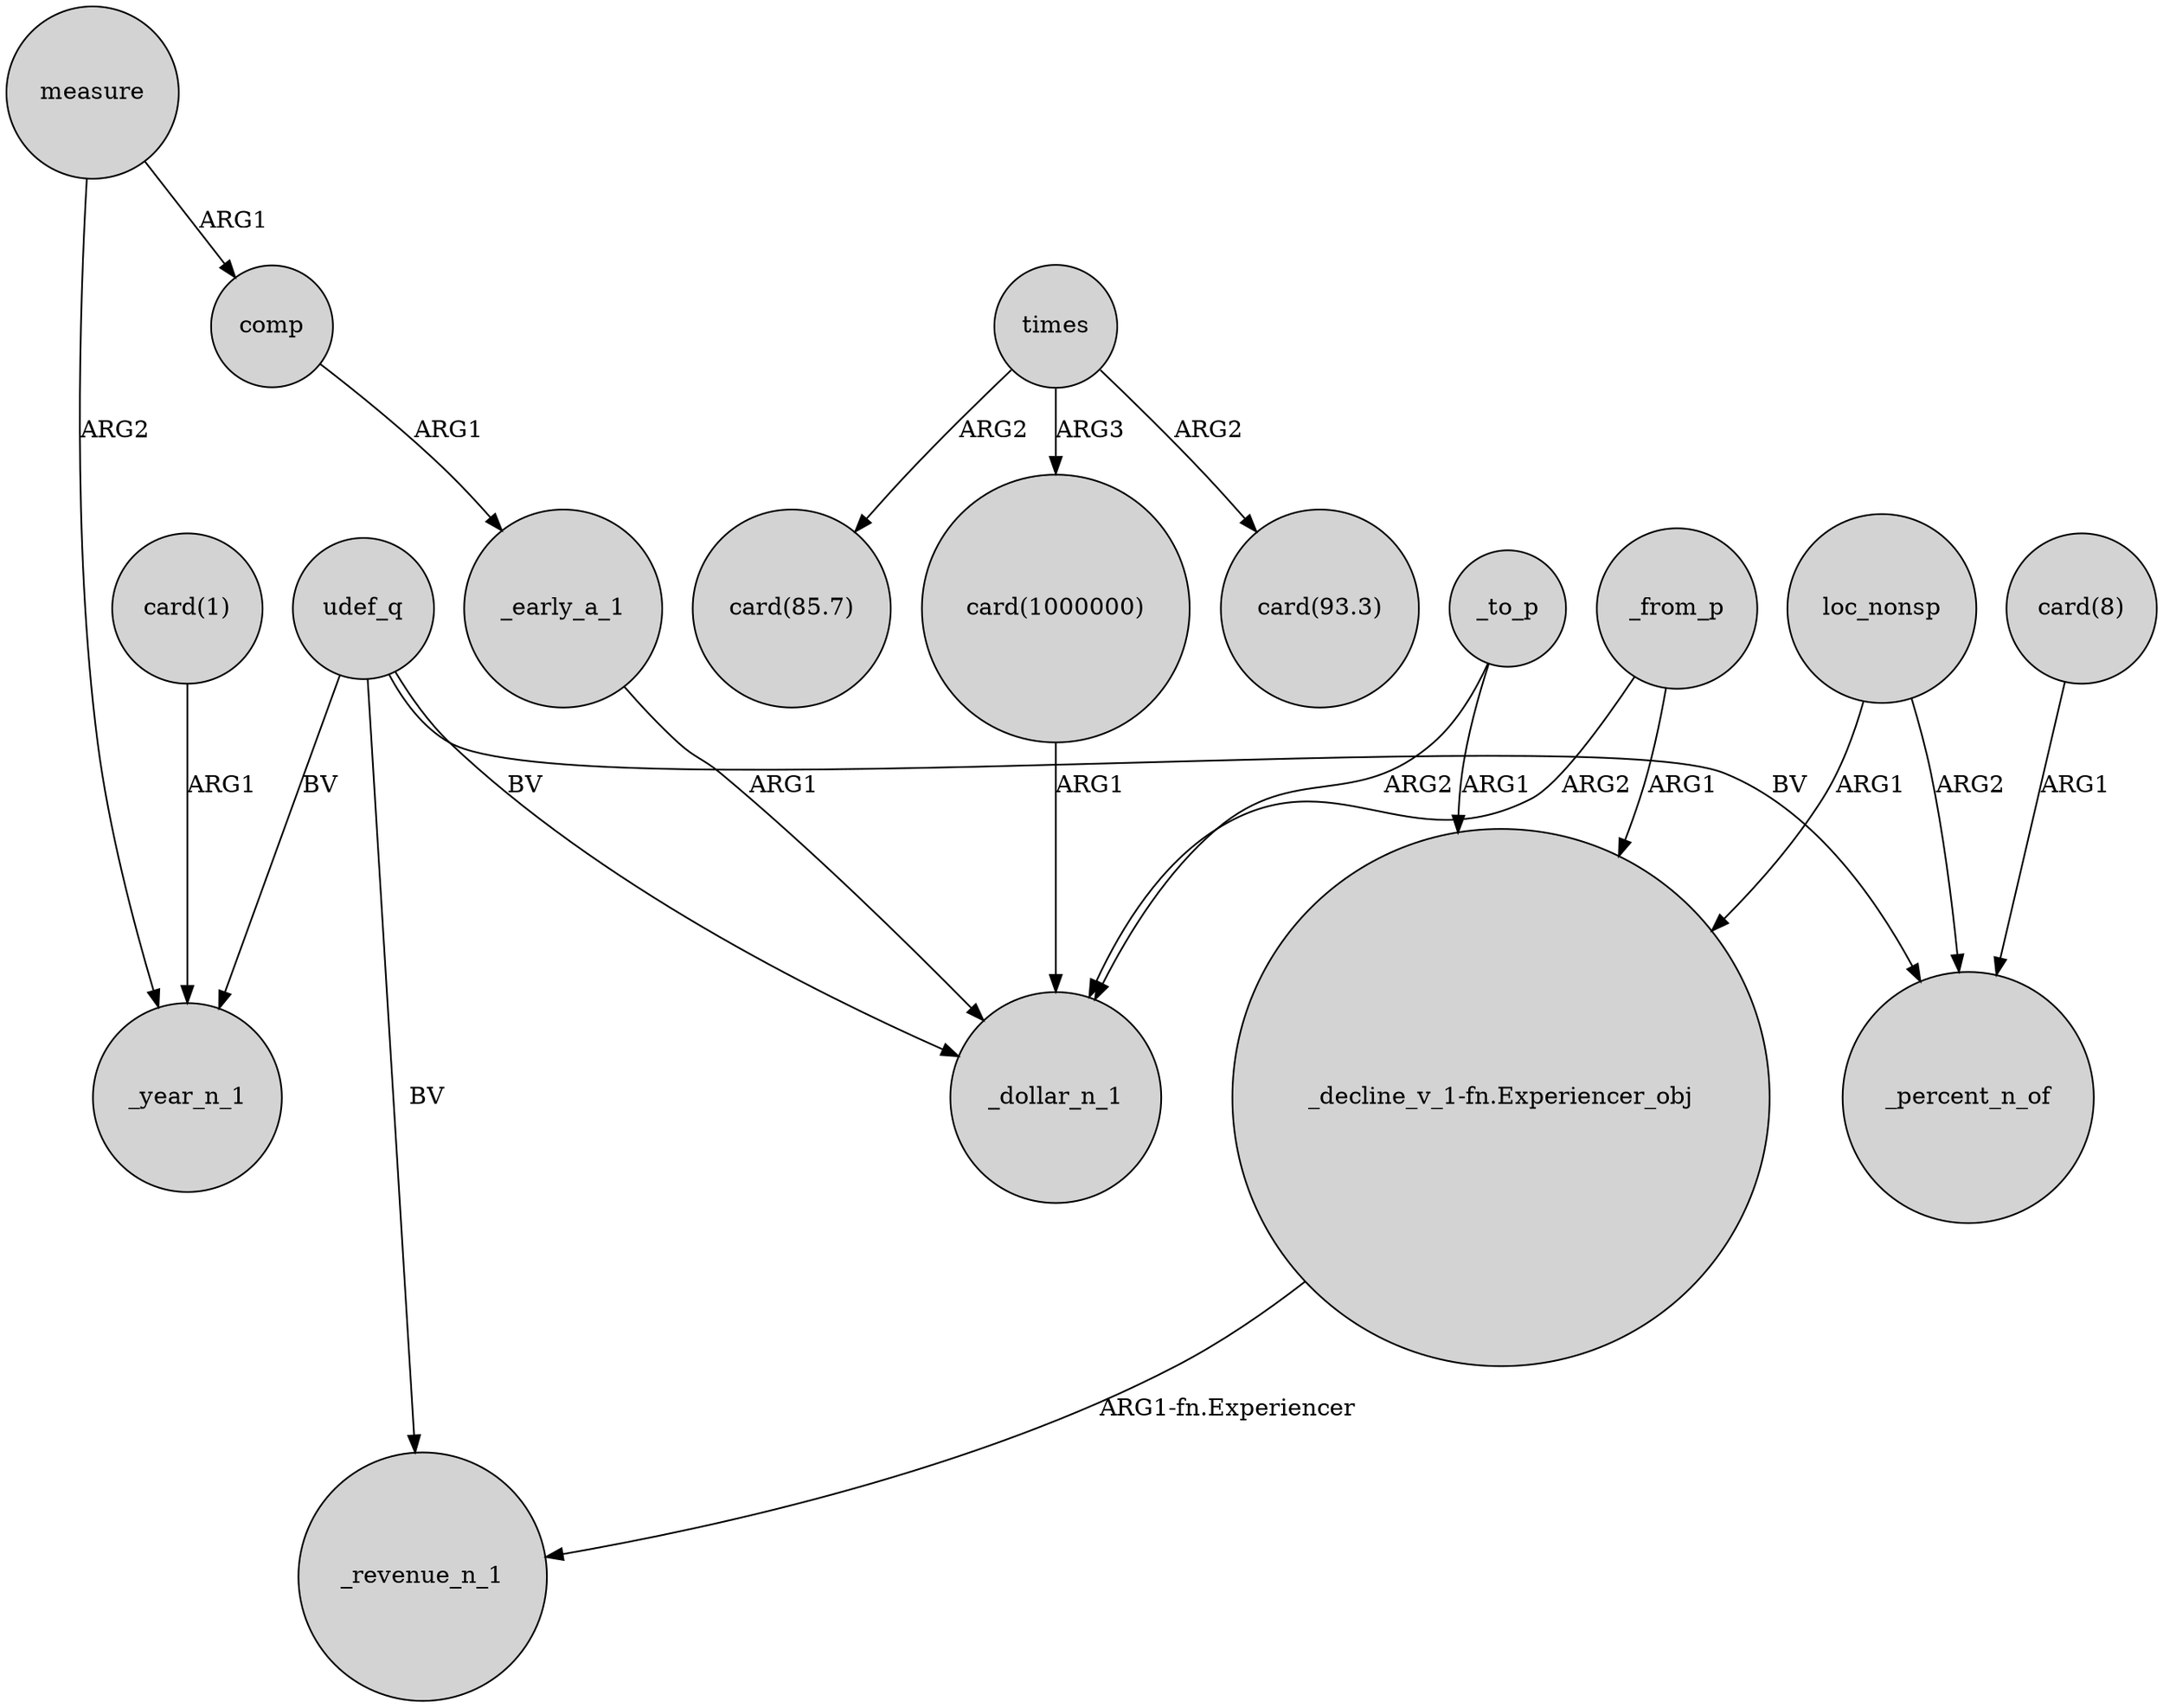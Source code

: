 digraph {
	node [shape=circle style=filled]
	_from_p -> "_decline_v_1-fn.Experiencer_obj" [label=ARG1]
	loc_nonsp -> "_decline_v_1-fn.Experiencer_obj" [label=ARG1]
	times -> "card(93.3)" [label=ARG2]
	"card(1)" -> _year_n_1 [label=ARG1]
	times -> "card(85.7)" [label=ARG2]
	times -> "card(1000000)" [label=ARG3]
	comp -> _early_a_1 [label=ARG1]
	_to_p -> _dollar_n_1 [label=ARG2]
	"card(8)" -> _percent_n_of [label=ARG1]
	udef_q -> _revenue_n_1 [label=BV]
	measure -> _year_n_1 [label=ARG2]
	udef_q -> _percent_n_of [label=BV]
	_to_p -> "_decline_v_1-fn.Experiencer_obj" [label=ARG1]
	udef_q -> _dollar_n_1 [label=BV]
	"card(1000000)" -> _dollar_n_1 [label=ARG1]
	_early_a_1 -> _dollar_n_1 [label=ARG1]
	measure -> comp [label=ARG1]
	udef_q -> _year_n_1 [label=BV]
	"_decline_v_1-fn.Experiencer_obj" -> _revenue_n_1 [label="ARG1-fn.Experiencer"]
	_from_p -> _dollar_n_1 [label=ARG2]
	loc_nonsp -> _percent_n_of [label=ARG2]
}
